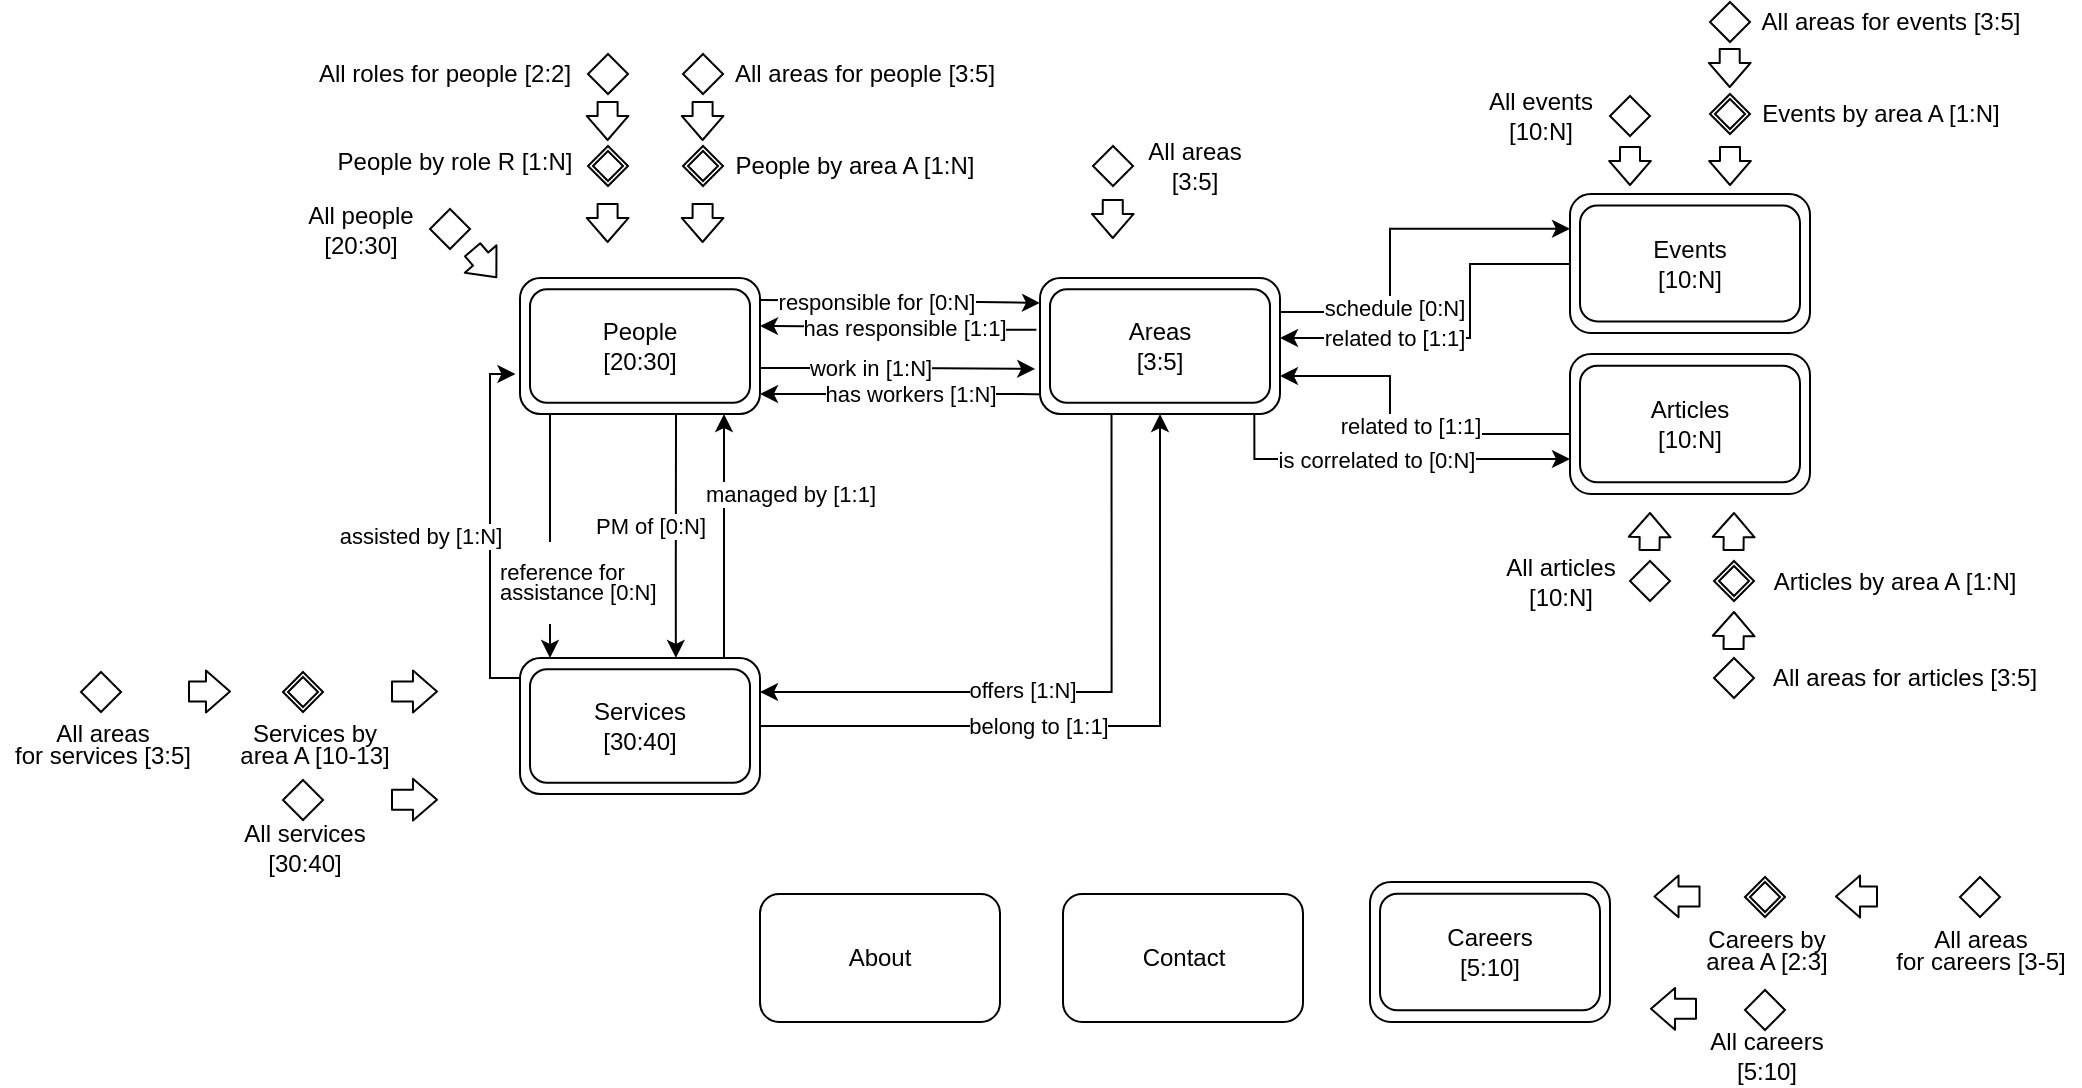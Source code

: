 <mxfile version="14.5.3" type="device"><diagram id="WO7Ajb4kS-5hXxbeCt3a" name="Pagina-1"><mxGraphModel dx="1207" dy="492" grid="1" gridSize="10" guides="1" tooltips="1" connect="1" arrows="1" fold="1" page="1" pageScale="1" pageWidth="1654" pageHeight="2336" math="0" shadow="0"><root><mxCell id="0"/><mxCell id="1" parent="0"/><mxCell id="OqesOOivZSoyTRsLDqUR-17" value="" style="rhombus;whiteSpace=wrap;html=1;rounded=0;sketch=0;direction=south;" parent="1" vertex="1"><mxGeometry x="1237.5" y="571.5" width="20" height="20" as="geometry"/></mxCell><mxCell id="OqesOOivZSoyTRsLDqUR-18" value="&lt;p style=&quot;line-height: 90%&quot;&gt;Careers by &lt;br&gt;area A [2:3]&lt;/p&gt;" style="text;html=1;align=center;verticalAlign=middle;resizable=0;points=[];autosize=1;direction=south;" parent="1" vertex="1"><mxGeometry x="1207.5" y="583" width="80" height="50" as="geometry"/></mxCell><mxCell id="2VBLItTMHdDEBhTL7Nxq-26" style="edgeStyle=orthogonalEdgeStyle;rounded=0;orthogonalLoop=1;jettySize=auto;html=1;endArrow=none;endFill=0;startArrow=classic;startFill=1;" parent="1" edge="1"><mxGeometry relative="1" as="geometry"><mxPoint x="745" y="330" as="sourcePoint"/><mxPoint x="890" y="330.25" as="targetPoint"/><Array as="points"><mxPoint x="875" y="330.5"/><mxPoint x="915" y="330.5"/></Array></mxGeometry></mxCell><mxCell id="2VBLItTMHdDEBhTL7Nxq-27" value="has workers [1:N]" style="edgeLabel;html=1;align=center;verticalAlign=middle;resizable=0;points=[];" parent="2VBLItTMHdDEBhTL7Nxq-26" vertex="1" connectable="0"><mxGeometry x="-0.181" relative="1" as="geometry"><mxPoint x="14.76" as="offset"/></mxGeometry></mxCell><mxCell id="2VBLItTMHdDEBhTL7Nxq-4" value="About" style="rounded=1;whiteSpace=wrap;html=1;sketch=0;" parent="1" vertex="1"><mxGeometry x="745" y="580" width="120" height="64" as="geometry"/></mxCell><mxCell id="2VBLItTMHdDEBhTL7Nxq-7" value="" style="group" parent="1" vertex="1" connectable="0"><mxGeometry x="625" y="272" width="120" height="68" as="geometry"/></mxCell><mxCell id="2VBLItTMHdDEBhTL7Nxq-8" value="" style="group" parent="2VBLItTMHdDEBhTL7Nxq-7" vertex="1" connectable="0"><mxGeometry width="120" height="68" as="geometry"/></mxCell><mxCell id="2VBLItTMHdDEBhTL7Nxq-3" value="" style="rounded=1;whiteSpace=wrap;html=1;perimeterSpacing=0;sketch=0;" parent="2VBLItTMHdDEBhTL7Nxq-8" vertex="1"><mxGeometry width="120" height="68" as="geometry"/></mxCell><mxCell id="2VBLItTMHdDEBhTL7Nxq-6" value="People&lt;br&gt;[20:30]" style="rounded=1;whiteSpace=wrap;html=1;sketch=0;" parent="2VBLItTMHdDEBhTL7Nxq-8" vertex="1"><mxGeometry x="5" y="5.667" width="110" height="56.667" as="geometry"/></mxCell><mxCell id="2VBLItTMHdDEBhTL7Nxq-9" value="" style="rhombus;whiteSpace=wrap;html=1;rounded=0;sketch=0;" parent="1" vertex="1"><mxGeometry x="580" y="237.5" width="20" height="20" as="geometry"/></mxCell><mxCell id="2VBLItTMHdDEBhTL7Nxq-10" value="All people&lt;br&gt;[20:30]" style="text;html=1;align=center;verticalAlign=middle;resizable=0;points=[];autosize=1;" parent="1" vertex="1"><mxGeometry x="510" y="232.5" width="70" height="30" as="geometry"/></mxCell><mxCell id="2VBLItTMHdDEBhTL7Nxq-81" style="edgeStyle=orthogonalEdgeStyle;rounded=0;orthogonalLoop=1;jettySize=auto;html=1;exitX=0.5;exitY=1;exitDx=0;exitDy=0;entryX=1;entryY=0.5;entryDx=0;entryDy=0;startArrow=classic;startFill=1;endArrow=none;endFill=0;" parent="1" source="2VBLItTMHdDEBhTL7Nxq-12" target="2VBLItTMHdDEBhTL7Nxq-14" edge="1"><mxGeometry relative="1" as="geometry"><Array as="points"><mxPoint x="945" y="496"/></Array></mxGeometry></mxCell><mxCell id="2VBLItTMHdDEBhTL7Nxq-83" value="belong to [1:1]" style="edgeLabel;html=1;align=center;verticalAlign=middle;resizable=0;points=[];" parent="2VBLItTMHdDEBhTL7Nxq-81" vertex="1" connectable="0"><mxGeometry x="0.22" relative="1" as="geometry"><mxPoint as="offset"/></mxGeometry></mxCell><mxCell id="2VBLItTMHdDEBhTL7Nxq-105" style="edgeStyle=orthogonalEdgeStyle;rounded=0;orthogonalLoop=1;jettySize=auto;html=1;entryX=0;entryY=0.5;entryDx=0;entryDy=0;startArrow=classic;startFill=1;endArrow=none;endFill=0;" parent="1" target="2VBLItTMHdDEBhTL7Nxq-16" edge="1"><mxGeometry relative="1" as="geometry"><Array as="points"><mxPoint x="1100" y="302"/><mxPoint x="1100" y="265"/><mxPoint x="1150" y="265"/></Array><mxPoint x="1005" y="302" as="sourcePoint"/></mxGeometry></mxCell><mxCell id="2VBLItTMHdDEBhTL7Nxq-109" value="related to [1:1]" style="edgeLabel;html=1;align=center;verticalAlign=middle;resizable=0;points=[];" parent="2VBLItTMHdDEBhTL7Nxq-105" vertex="1" connectable="0"><mxGeometry x="-0.306" relative="1" as="geometry"><mxPoint x="-6.38" y="-0.02" as="offset"/></mxGeometry></mxCell><mxCell id="2VBLItTMHdDEBhTL7Nxq-106" style="edgeStyle=orthogonalEdgeStyle;rounded=0;orthogonalLoop=1;jettySize=auto;html=1;exitX=1;exitY=0.75;exitDx=0;exitDy=0;entryX=0;entryY=0.5;entryDx=0;entryDy=0;startArrow=classic;startFill=1;endArrow=none;endFill=0;" parent="1" edge="1"><mxGeometry relative="1" as="geometry"><mxPoint x="1005.0" y="321" as="sourcePoint"/><mxPoint x="1150.0" y="350" as="targetPoint"/><Array as="points"><mxPoint x="1060" y="321"/><mxPoint x="1060" y="350"/></Array></mxGeometry></mxCell><mxCell id="2VBLItTMHdDEBhTL7Nxq-108" value="related to [1:1]" style="edgeLabel;html=1;align=center;verticalAlign=middle;resizable=0;points=[];" parent="2VBLItTMHdDEBhTL7Nxq-106" vertex="1" connectable="0"><mxGeometry x="-0.044" y="-1" relative="1" as="geometry"><mxPoint x="11" y="-3.33" as="offset"/></mxGeometry></mxCell><mxCell id="2VBLItTMHdDEBhTL7Nxq-47" style="edgeStyle=orthogonalEdgeStyle;rounded=0;orthogonalLoop=1;jettySize=auto;html=1;startArrow=classic;startFill=1;endArrow=none;endFill=0;exitX=0.616;exitY=-0.001;exitDx=0;exitDy=0;exitPerimeter=0;" parent="1" edge="1"><mxGeometry relative="1" as="geometry"><mxPoint x="702.92" y="461.94" as="sourcePoint"/><mxPoint x="703" y="340" as="targetPoint"/><Array as="points"><mxPoint x="703" y="420"/><mxPoint x="703" y="420"/></Array></mxGeometry></mxCell><mxCell id="2VBLItTMHdDEBhTL7Nxq-49" value="PM of [0:N]" style="edgeLabel;html=1;align=center;verticalAlign=middle;resizable=0;points=[];" parent="2VBLItTMHdDEBhTL7Nxq-47" vertex="1" connectable="0"><mxGeometry x="0.073" y="2" relative="1" as="geometry"><mxPoint x="-10.94" y="-0.34" as="offset"/></mxGeometry></mxCell><mxCell id="2VBLItTMHdDEBhTL7Nxq-59" style="edgeStyle=orthogonalEdgeStyle;rounded=0;orthogonalLoop=1;jettySize=auto;html=1;exitX=0.5;exitY=0;exitDx=0;exitDy=0;startArrow=classic;startFill=1;endArrow=none;endFill=0;" parent="1" edge="1"><mxGeometry relative="1" as="geometry"><mxPoint x="640" y="462.0" as="sourcePoint"/><mxPoint x="640" y="340" as="targetPoint"/><Array as="points"><mxPoint x="640" y="400"/><mxPoint x="640" y="400"/></Array></mxGeometry></mxCell><mxCell id="2VBLItTMHdDEBhTL7Nxq-61" value="&lt;p style=&quot;line-height: 90%&quot;&gt;reference for &lt;br&gt;assistance [0:N]&lt;/p&gt;" style="edgeLabel;html=1;align=left;verticalAlign=middle;resizable=0;points=[];" parent="2VBLItTMHdDEBhTL7Nxq-59" vertex="1" connectable="0"><mxGeometry x="-0.298" y="-1" relative="1" as="geometry"><mxPoint x="-28" y="4.26" as="offset"/></mxGeometry></mxCell><mxCell id="2VBLItTMHdDEBhTL7Nxq-79" style="edgeStyle=orthogonalEdgeStyle;rounded=0;orthogonalLoop=1;jettySize=auto;html=1;exitX=1;exitY=0.25;exitDx=0;exitDy=0;entryX=0.298;entryY=0.981;entryDx=0;entryDy=0;entryPerimeter=0;startArrow=classic;startFill=1;endArrow=none;endFill=0;" parent="1" source="2VBLItTMHdDEBhTL7Nxq-14" target="2VBLItTMHdDEBhTL7Nxq-12" edge="1"><mxGeometry relative="1" as="geometry"/></mxCell><mxCell id="2VBLItTMHdDEBhTL7Nxq-84" value="offers [1:N]" style="edgeLabel;html=1;align=center;verticalAlign=middle;resizable=0;points=[];" parent="2VBLItTMHdDEBhTL7Nxq-79" vertex="1" connectable="0"><mxGeometry x="-0.172" y="1" relative="1" as="geometry"><mxPoint as="offset"/></mxGeometry></mxCell><mxCell id="2VBLItTMHdDEBhTL7Nxq-97" style="edgeStyle=orthogonalEdgeStyle;rounded=0;orthogonalLoop=1;jettySize=auto;html=1;exitX=0;exitY=0.25;exitDx=0;exitDy=0;entryX=1;entryY=0.25;entryDx=0;entryDy=0;startArrow=classic;startFill=1;endArrow=none;endFill=0;" parent="1" source="2VBLItTMHdDEBhTL7Nxq-16" target="2VBLItTMHdDEBhTL7Nxq-12" edge="1"><mxGeometry relative="1" as="geometry"><Array as="points"><mxPoint x="1060" y="247"/><mxPoint x="1060" y="289"/></Array></mxGeometry></mxCell><mxCell id="2VBLItTMHdDEBhTL7Nxq-99" value="schedule [0:N]" style="edgeLabel;html=1;align=center;verticalAlign=middle;resizable=0;points=[];" parent="2VBLItTMHdDEBhTL7Nxq-97" vertex="1" connectable="0"><mxGeometry x="0.456" y="-1" relative="1" as="geometry"><mxPoint x="6" y="-1.5" as="offset"/></mxGeometry></mxCell><mxCell id="2VBLItTMHdDEBhTL7Nxq-20" style="edgeStyle=orthogonalEdgeStyle;rounded=0;orthogonalLoop=1;jettySize=auto;html=1;entryX=0;entryY=0.183;entryDx=0;entryDy=0;entryPerimeter=0;" parent="1" target="2VBLItTMHdDEBhTL7Nxq-12" edge="1"><mxGeometry relative="1" as="geometry"><mxPoint x="745" y="283" as="sourcePoint"/><mxPoint x="855" y="283" as="targetPoint"/></mxGeometry></mxCell><mxCell id="2VBLItTMHdDEBhTL7Nxq-21" value="responsible for [0:N]" style="edgeLabel;html=1;align=center;verticalAlign=middle;resizable=0;points=[];" parent="2VBLItTMHdDEBhTL7Nxq-20" vertex="1" connectable="0"><mxGeometry x="-0.181" relative="1" as="geometry"><mxPoint as="offset"/></mxGeometry></mxCell><mxCell id="2VBLItTMHdDEBhTL7Nxq-22" style="edgeStyle=orthogonalEdgeStyle;rounded=0;orthogonalLoop=1;jettySize=auto;html=1;entryX=-0.015;entryY=0.381;entryDx=0;entryDy=0;endArrow=none;endFill=0;startArrow=classic;startFill=1;entryPerimeter=0;" parent="1" target="2VBLItTMHdDEBhTL7Nxq-12" edge="1"><mxGeometry relative="1" as="geometry"><mxPoint x="745" y="296" as="sourcePoint"/><mxPoint x="855" y="296" as="targetPoint"/></mxGeometry></mxCell><mxCell id="2VBLItTMHdDEBhTL7Nxq-23" value="has responsible [1:1]" style="edgeLabel;html=1;align=center;verticalAlign=middle;resizable=0;points=[];" parent="2VBLItTMHdDEBhTL7Nxq-22" vertex="1" connectable="0"><mxGeometry x="-0.181" relative="1" as="geometry"><mxPoint x="14.76" as="offset"/></mxGeometry></mxCell><mxCell id="2VBLItTMHdDEBhTL7Nxq-24" style="edgeStyle=orthogonalEdgeStyle;rounded=0;orthogonalLoop=1;jettySize=auto;html=1;entryX=-0.02;entryY=0.61;entryDx=0;entryDy=0;entryPerimeter=0;" parent="1" edge="1"><mxGeometry relative="1" as="geometry"><mxPoint x="745" y="313.52" as="sourcePoint"/><mxPoint x="882.6" y="317.48" as="targetPoint"/><Array as="points"><mxPoint x="745" y="317"/><mxPoint x="815" y="317"/></Array></mxGeometry></mxCell><mxCell id="2VBLItTMHdDEBhTL7Nxq-25" value="work in [1:N]" style="edgeLabel;html=1;align=center;verticalAlign=middle;resizable=0;points=[];" parent="2VBLItTMHdDEBhTL7Nxq-24" vertex="1" connectable="0"><mxGeometry x="-0.181" relative="1" as="geometry"><mxPoint as="offset"/></mxGeometry></mxCell><mxCell id="2VBLItTMHdDEBhTL7Nxq-28" value="" style="rhombus;whiteSpace=wrap;html=1;rounded=0;sketch=0;" parent="1" vertex="1"><mxGeometry x="706.5" y="206" width="20" height="20" as="geometry"/></mxCell><mxCell id="2VBLItTMHdDEBhTL7Nxq-29" value="People by area A [1:N]" style="text;html=1;align=center;verticalAlign=middle;resizable=0;points=[];autosize=1;" parent="1" vertex="1"><mxGeometry x="726.5" y="206" width="130" height="20" as="geometry"/></mxCell><mxCell id="2VBLItTMHdDEBhTL7Nxq-30" value="" style="shape=flexArrow;endArrow=classic;html=1;endWidth=9.903;endSize=3.674;" parent="1" edge="1"><mxGeometry width="50" height="50" relative="1" as="geometry"><mxPoint x="716.3" y="234.5" as="sourcePoint"/><mxPoint x="716.3" y="254.5" as="targetPoint"/></mxGeometry></mxCell><mxCell id="2VBLItTMHdDEBhTL7Nxq-32" value="" style="rhombus;whiteSpace=wrap;html=1;rounded=0;sketch=0;" parent="1" vertex="1"><mxGeometry x="709" y="208.5" width="15" height="15" as="geometry"/></mxCell><mxCell id="2VBLItTMHdDEBhTL7Nxq-33" value="" style="rhombus;whiteSpace=wrap;html=1;rounded=0;sketch=0;" parent="1" vertex="1"><mxGeometry x="706.5" y="160" width="20" height="20" as="geometry"/></mxCell><mxCell id="2VBLItTMHdDEBhTL7Nxq-34" value="All areas for people [3:5]" style="text;html=1;align=center;verticalAlign=middle;resizable=0;points=[];autosize=1;" parent="1" vertex="1"><mxGeometry x="721.5" y="160" width="150" height="20" as="geometry"/></mxCell><mxCell id="2VBLItTMHdDEBhTL7Nxq-37" value="" style="rhombus;whiteSpace=wrap;html=1;rounded=0;sketch=0;" parent="1" vertex="1"><mxGeometry x="659" y="206" width="20" height="20" as="geometry"/></mxCell><mxCell id="2VBLItTMHdDEBhTL7Nxq-38" value="People by role R [1:N]" style="text;html=1;align=center;verticalAlign=middle;resizable=0;points=[];autosize=1;" parent="1" vertex="1"><mxGeometry x="526.5" y="203.5" width="130" height="20" as="geometry"/></mxCell><mxCell id="2VBLItTMHdDEBhTL7Nxq-40" value="" style="rhombus;whiteSpace=wrap;html=1;rounded=0;sketch=0;" parent="1" vertex="1"><mxGeometry x="661.5" y="208.5" width="15" height="15" as="geometry"/></mxCell><mxCell id="2VBLItTMHdDEBhTL7Nxq-41" value="" style="rhombus;whiteSpace=wrap;html=1;rounded=0;sketch=0;" parent="1" vertex="1"><mxGeometry x="659" y="160" width="20" height="20" as="geometry"/></mxCell><mxCell id="2VBLItTMHdDEBhTL7Nxq-42" value="All roles for people [2:2]" style="text;html=1;align=center;verticalAlign=middle;resizable=0;points=[];autosize=1;" parent="1" vertex="1"><mxGeometry x="516.5" y="160" width="140" height="20" as="geometry"/></mxCell><mxCell id="2VBLItTMHdDEBhTL7Nxq-46" style="edgeStyle=orthogonalEdgeStyle;rounded=0;orthogonalLoop=1;jettySize=auto;html=1;entryX=0.75;entryY=0;entryDx=0;entryDy=0;startArrow=classic;startFill=1;endArrow=none;endFill=0;" parent="1" edge="1"><mxGeometry relative="1" as="geometry"><mxPoint x="727" y="340" as="sourcePoint"/><mxPoint x="727" y="462.0" as="targetPoint"/></mxGeometry></mxCell><mxCell id="2VBLItTMHdDEBhTL7Nxq-48" value="managed by [1:1]" style="edgeLabel;html=1;align=center;verticalAlign=middle;resizable=0;points=[];" parent="2VBLItTMHdDEBhTL7Nxq-46" vertex="1" connectable="0"><mxGeometry x="-0.063" y="-1" relative="1" as="geometry"><mxPoint x="34" y="-17.2" as="offset"/></mxGeometry></mxCell><mxCell id="2VBLItTMHdDEBhTL7Nxq-58" style="edgeStyle=orthogonalEdgeStyle;rounded=0;orthogonalLoop=1;jettySize=auto;html=1;entryX=0;entryY=0.167;entryDx=0;entryDy=0;startArrow=classic;startFill=1;endArrow=none;endFill=0;exitX=-0.019;exitY=0.706;exitDx=0;exitDy=0;exitPerimeter=0;entryPerimeter=0;" parent="1" source="2VBLItTMHdDEBhTL7Nxq-3" target="2VBLItTMHdDEBhTL7Nxq-14" edge="1"><mxGeometry relative="1" as="geometry"><mxPoint x="600" y="340" as="sourcePoint"/><mxPoint x="600" y="462.0" as="targetPoint"/><Array as="points"><mxPoint x="610" y="320"/><mxPoint x="610" y="472"/></Array></mxGeometry></mxCell><mxCell id="2VBLItTMHdDEBhTL7Nxq-60" value="assisted by [1:N]" style="edgeLabel;html=1;align=center;verticalAlign=middle;resizable=0;points=[];" parent="2VBLItTMHdDEBhTL7Nxq-58" vertex="1" connectable="0"><mxGeometry x="-0.434" y="-2" relative="1" as="geometry"><mxPoint x="-33" y="42.55" as="offset"/></mxGeometry></mxCell><mxCell id="2VBLItTMHdDEBhTL7Nxq-69" value="" style="rhombus;whiteSpace=wrap;html=1;rounded=0;sketch=0;" parent="1" vertex="1"><mxGeometry x="506.5" y="469" width="20" height="20" as="geometry"/></mxCell><mxCell id="2VBLItTMHdDEBhTL7Nxq-70" value="&lt;p style=&quot;line-height: 90%&quot;&gt;Services by &lt;br&gt;area A [10-13]&lt;/p&gt;" style="text;html=1;align=center;verticalAlign=middle;resizable=0;points=[];autosize=1;" parent="1" vertex="1"><mxGeometry x="476.5" y="480" width="90" height="50" as="geometry"/></mxCell><mxCell id="2VBLItTMHdDEBhTL7Nxq-71" value="" style="shape=flexArrow;endArrow=classic;html=1;endWidth=9.903;endSize=3.674;" parent="1" edge="1"><mxGeometry width="50" height="50" relative="1" as="geometry"><mxPoint x="560.5" y="478.76" as="sourcePoint"/><mxPoint x="584" y="478.76" as="targetPoint"/></mxGeometry></mxCell><mxCell id="2VBLItTMHdDEBhTL7Nxq-72" value="" style="rhombus;whiteSpace=wrap;html=1;rounded=0;sketch=0;" parent="1" vertex="1"><mxGeometry x="509" y="471.5" width="15" height="15" as="geometry"/></mxCell><mxCell id="2VBLItTMHdDEBhTL7Nxq-73" value="" style="rhombus;whiteSpace=wrap;html=1;rounded=0;sketch=0;" parent="1" vertex="1"><mxGeometry x="405.5" y="469" width="20" height="20" as="geometry"/></mxCell><mxCell id="2VBLItTMHdDEBhTL7Nxq-74" value="&lt;p style=&quot;line-height: 90%&quot;&gt;All areas&lt;br&gt;for services [3:5]&lt;/p&gt;" style="text;html=1;align=center;verticalAlign=middle;resizable=0;points=[];autosize=1;" parent="1" vertex="1"><mxGeometry x="365.5" y="480" width="100" height="50" as="geometry"/></mxCell><mxCell id="2VBLItTMHdDEBhTL7Nxq-75" value="" style="shape=flexArrow;endArrow=classic;html=1;endWidth=9.903;endSize=3.674;" parent="1" edge="1"><mxGeometry width="50" height="50" relative="1" as="geometry"><mxPoint x="459" y="478.76" as="sourcePoint"/><mxPoint x="480.5" y="478.76" as="targetPoint"/></mxGeometry></mxCell><mxCell id="2VBLItTMHdDEBhTL7Nxq-76" value="" style="rhombus;whiteSpace=wrap;html=1;rounded=0;sketch=0;" parent="1" vertex="1"><mxGeometry x="506.5" y="523" width="20" height="20" as="geometry"/></mxCell><mxCell id="2VBLItTMHdDEBhTL7Nxq-77" value="All services&lt;br&gt;[30:40]" style="text;html=1;align=center;verticalAlign=middle;resizable=0;points=[];autosize=1;" parent="1" vertex="1"><mxGeometry x="476.5" y="541.5" width="80" height="30" as="geometry"/></mxCell><mxCell id="2VBLItTMHdDEBhTL7Nxq-89" value="" style="rhombus;whiteSpace=wrap;html=1;rounded=0;sketch=0;" parent="1" vertex="1"><mxGeometry x="911.5" y="206" width="20" height="20" as="geometry"/></mxCell><mxCell id="2VBLItTMHdDEBhTL7Nxq-90" value="All areas&lt;br&gt;[3:5]" style="text;html=1;align=center;verticalAlign=middle;resizable=0;points=[];autosize=1;" parent="1" vertex="1"><mxGeometry x="931.5" y="201" width="60" height="30" as="geometry"/></mxCell><mxCell id="2VBLItTMHdDEBhTL7Nxq-94" value="Contact" style="rounded=1;whiteSpace=wrap;html=1;sketch=0;" parent="1" vertex="1"><mxGeometry x="896.5" y="580" width="120" height="64" as="geometry"/></mxCell><mxCell id="2VBLItTMHdDEBhTL7Nxq-107" style="edgeStyle=orthogonalEdgeStyle;rounded=0;orthogonalLoop=1;jettySize=auto;html=1;exitX=0;exitY=0.75;exitDx=0;exitDy=0;entryX=0.893;entryY=1.007;entryDx=0;entryDy=0;entryPerimeter=0;startArrow=classic;startFill=1;endArrow=none;endFill=0;" parent="1" source="2VBLItTMHdDEBhTL7Nxq-100" target="2VBLItTMHdDEBhTL7Nxq-12" edge="1"><mxGeometry relative="1" as="geometry"/></mxCell><mxCell id="2VBLItTMHdDEBhTL7Nxq-110" value="is correlated to [0:N]" style="edgeLabel;html=1;align=center;verticalAlign=middle;resizable=0;points=[];" parent="2VBLItTMHdDEBhTL7Nxq-107" vertex="1" connectable="0"><mxGeometry x="-0.127" relative="1" as="geometry"><mxPoint x="-18.4" as="offset"/></mxGeometry></mxCell><mxCell id="2VBLItTMHdDEBhTL7Nxq-111" value="" style="rhombus;whiteSpace=wrap;html=1;rounded=0;sketch=0;" parent="1" vertex="1"><mxGeometry x="1220" y="180" width="20" height="20" as="geometry"/></mxCell><mxCell id="2VBLItTMHdDEBhTL7Nxq-112" value="Events by area A [1:N]" style="text;html=1;align=center;verticalAlign=middle;resizable=0;points=[];autosize=1;" parent="1" vertex="1"><mxGeometry x="1240" y="180" width="130" height="20" as="geometry"/></mxCell><mxCell id="2VBLItTMHdDEBhTL7Nxq-113" value="" style="shape=flexArrow;endArrow=classic;html=1;endWidth=9.903;endSize=3.674;" parent="1" edge="1"><mxGeometry width="50" height="50" relative="1" as="geometry"><mxPoint x="1230" y="206" as="sourcePoint"/><mxPoint x="1230" y="226" as="targetPoint"/></mxGeometry></mxCell><mxCell id="2VBLItTMHdDEBhTL7Nxq-114" value="" style="rhombus;whiteSpace=wrap;html=1;rounded=0;sketch=0;" parent="1" vertex="1"><mxGeometry x="1222.5" y="182.5" width="15" height="15" as="geometry"/></mxCell><mxCell id="2VBLItTMHdDEBhTL7Nxq-115" value="" style="rhombus;whiteSpace=wrap;html=1;rounded=0;sketch=0;" parent="1" vertex="1"><mxGeometry x="1220" y="134" width="20" height="20" as="geometry"/></mxCell><mxCell id="2VBLItTMHdDEBhTL7Nxq-116" value="All areas for events [3:5]" style="text;html=1;align=center;verticalAlign=middle;resizable=0;points=[];autosize=1;" parent="1" vertex="1"><mxGeometry x="1240" y="134" width="140" height="20" as="geometry"/></mxCell><mxCell id="2VBLItTMHdDEBhTL7Nxq-118" value="" style="rhombus;whiteSpace=wrap;html=1;rounded=0;sketch=0;" parent="1" vertex="1"><mxGeometry x="1170" y="181" width="20" height="20" as="geometry"/></mxCell><mxCell id="2VBLItTMHdDEBhTL7Nxq-119" value="All events&lt;br&gt;[10:N]" style="text;html=1;align=center;verticalAlign=middle;resizable=0;points=[];autosize=1;" parent="1" vertex="1"><mxGeometry x="1100" y="176" width="70" height="30" as="geometry"/></mxCell><mxCell id="2VBLItTMHdDEBhTL7Nxq-120" value="" style="rhombus;whiteSpace=wrap;html=1;rounded=0;sketch=0;" parent="1" vertex="1"><mxGeometry x="1222" y="413.5" width="20" height="20" as="geometry"/></mxCell><mxCell id="2VBLItTMHdDEBhTL7Nxq-121" value="Articles by area A [1:N]" style="text;html=1;align=center;verticalAlign=middle;resizable=0;points=[];autosize=1;" parent="1" vertex="1"><mxGeometry x="1242" y="413.5" width="140" height="20" as="geometry"/></mxCell><mxCell id="2VBLItTMHdDEBhTL7Nxq-122" value="" style="rhombus;whiteSpace=wrap;html=1;rounded=0;sketch=0;" parent="1" vertex="1"><mxGeometry x="1224.5" y="416" width="15" height="15" as="geometry"/></mxCell><mxCell id="2VBLItTMHdDEBhTL7Nxq-125" value="" style="rhombus;whiteSpace=wrap;html=1;rounded=0;sketch=0;" parent="1" vertex="1"><mxGeometry x="1180" y="413.5" width="20" height="20" as="geometry"/></mxCell><mxCell id="2VBLItTMHdDEBhTL7Nxq-126" value="All articles&lt;br&gt;[10:N]" style="text;html=1;align=center;verticalAlign=middle;resizable=0;points=[];autosize=1;" parent="1" vertex="1"><mxGeometry x="1110" y="408.5" width="70" height="30" as="geometry"/></mxCell><mxCell id="2VBLItTMHdDEBhTL7Nxq-127" value="" style="rhombus;whiteSpace=wrap;html=1;rounded=0;sketch=0;" parent="1" vertex="1"><mxGeometry x="1222" y="462" width="20" height="20" as="geometry"/></mxCell><mxCell id="2VBLItTMHdDEBhTL7Nxq-128" value="All areas for articles [3:5]" style="text;html=1;align=center;verticalAlign=middle;resizable=0;points=[];autosize=1;" parent="1" vertex="1"><mxGeometry x="1242" y="462" width="150" height="20" as="geometry"/></mxCell><mxCell id="WD43ELY2r2gLaDlyEaQ2-1" value="" style="shape=flexArrow;endArrow=classic;html=1;endWidth=9.903;endSize=3.674;" parent="1" edge="1"><mxGeometry width="50" height="50" relative="1" as="geometry"><mxPoint x="668.8" y="234.5" as="sourcePoint"/><mxPoint x="668.8" y="254.5" as="targetPoint"/></mxGeometry></mxCell><mxCell id="WD43ELY2r2gLaDlyEaQ2-2" value="" style="shape=flexArrow;endArrow=classic;html=1;endWidth=9.903;endSize=3.674;" parent="1" edge="1"><mxGeometry width="50" height="50" relative="1" as="geometry"><mxPoint x="668.8" y="183.5" as="sourcePoint"/><mxPoint x="668.8" y="203.5" as="targetPoint"/></mxGeometry></mxCell><mxCell id="WD43ELY2r2gLaDlyEaQ2-3" value="" style="shape=flexArrow;endArrow=classic;html=1;endWidth=9.903;endSize=3.674;" parent="1" edge="1"><mxGeometry width="50" height="50" relative="1" as="geometry"><mxPoint x="716.3" y="183.5" as="sourcePoint"/><mxPoint x="716.3" y="203.5" as="targetPoint"/></mxGeometry></mxCell><mxCell id="WD43ELY2r2gLaDlyEaQ2-4" value="" style="shape=flexArrow;endArrow=classic;html=1;endWidth=9.903;endSize=3.674;" parent="1" edge="1"><mxGeometry width="50" height="50" relative="1" as="geometry"><mxPoint x="601" y="257.5" as="sourcePoint"/><mxPoint x="613.5" y="272" as="targetPoint"/></mxGeometry></mxCell><mxCell id="WD43ELY2r2gLaDlyEaQ2-5" value="" style="group" parent="1" vertex="1" connectable="0"><mxGeometry x="885" y="272" width="120" height="68" as="geometry"/></mxCell><mxCell id="2VBLItTMHdDEBhTL7Nxq-12" value="" style="rounded=1;whiteSpace=wrap;html=1;perimeterSpacing=0;sketch=0;" parent="WD43ELY2r2gLaDlyEaQ2-5" vertex="1"><mxGeometry width="120" height="68" as="geometry"/></mxCell><mxCell id="2VBLItTMHdDEBhTL7Nxq-13" value="Areas &lt;br&gt;[3:5]" style="rounded=1;whiteSpace=wrap;html=1;sketch=0;" parent="WD43ELY2r2gLaDlyEaQ2-5" vertex="1"><mxGeometry x="5" y="5.667" width="110" height="56.667" as="geometry"/></mxCell><mxCell id="WD43ELY2r2gLaDlyEaQ2-8" value="" style="shape=flexArrow;endArrow=classic;html=1;endWidth=9.903;endSize=3.674;" parent="1" edge="1"><mxGeometry width="50" height="50" relative="1" as="geometry"><mxPoint x="921.38" y="232.5" as="sourcePoint"/><mxPoint x="921.38" y="252.5" as="targetPoint"/></mxGeometry></mxCell><mxCell id="WD43ELY2r2gLaDlyEaQ2-9" value="" style="shape=flexArrow;endArrow=classic;html=1;endWidth=9.903;endSize=3.674;" parent="1" edge="1"><mxGeometry width="50" height="50" relative="1" as="geometry"><mxPoint x="1229.86" y="157" as="sourcePoint"/><mxPoint x="1229.86" y="177" as="targetPoint"/></mxGeometry></mxCell><mxCell id="WD43ELY2r2gLaDlyEaQ2-10" value="" style="shape=flexArrow;endArrow=classic;html=1;endWidth=9.903;endSize=3.674;" parent="1" edge="1"><mxGeometry width="50" height="50" relative="1" as="geometry"><mxPoint x="1180" y="206" as="sourcePoint"/><mxPoint x="1180" y="226.0" as="targetPoint"/></mxGeometry></mxCell><mxCell id="WD43ELY2r2gLaDlyEaQ2-11" value="" style="shape=flexArrow;endArrow=classic;html=1;endWidth=9.903;endSize=3.674;" parent="1" edge="1"><mxGeometry width="50" height="50" relative="1" as="geometry"><mxPoint x="1231.76" y="408.5" as="sourcePoint"/><mxPoint x="1232" y="389" as="targetPoint"/></mxGeometry></mxCell><mxCell id="WD43ELY2r2gLaDlyEaQ2-12" value="" style="shape=flexArrow;endArrow=classic;html=1;endWidth=9.903;endSize=3.674;" parent="1" edge="1"><mxGeometry width="50" height="50" relative="1" as="geometry"><mxPoint x="1189.76" y="408.5" as="sourcePoint"/><mxPoint x="1190" y="389" as="targetPoint"/></mxGeometry></mxCell><mxCell id="WD43ELY2r2gLaDlyEaQ2-13" value="" style="shape=flexArrow;endArrow=classic;html=1;endWidth=9.903;endSize=3.674;" parent="1" edge="1"><mxGeometry width="50" height="50" relative="1" as="geometry"><mxPoint x="1231.76" y="458" as="sourcePoint"/><mxPoint x="1232" y="438.5" as="targetPoint"/></mxGeometry></mxCell><mxCell id="WD43ELY2r2gLaDlyEaQ2-14" value="" style="group" parent="1" vertex="1" connectable="0"><mxGeometry x="1150" y="230" width="120" height="69.5" as="geometry"/></mxCell><mxCell id="2VBLItTMHdDEBhTL7Nxq-16" value="" style="rounded=1;whiteSpace=wrap;html=1;perimeterSpacing=0;sketch=0;" parent="WD43ELY2r2gLaDlyEaQ2-14" vertex="1"><mxGeometry width="120" height="69.5" as="geometry"/></mxCell><mxCell id="2VBLItTMHdDEBhTL7Nxq-17" value="Events &lt;br&gt;[10:N]" style="rounded=1;whiteSpace=wrap;html=1;sketch=0;" parent="WD43ELY2r2gLaDlyEaQ2-14" vertex="1"><mxGeometry x="5" y="5.792" width="110" height="57.917" as="geometry"/></mxCell><mxCell id="WD43ELY2r2gLaDlyEaQ2-16" value="" style="group" parent="1" vertex="1" connectable="0"><mxGeometry x="1150" y="310" width="120" height="70" as="geometry"/></mxCell><mxCell id="2VBLItTMHdDEBhTL7Nxq-100" value="" style="rounded=1;whiteSpace=wrap;html=1;perimeterSpacing=0;sketch=0;" parent="WD43ELY2r2gLaDlyEaQ2-16" vertex="1"><mxGeometry width="120" height="70" as="geometry"/></mxCell><mxCell id="2VBLItTMHdDEBhTL7Nxq-101" value="Articles&lt;br&gt;[10:N]" style="rounded=1;whiteSpace=wrap;html=1;sketch=0;" parent="WD43ELY2r2gLaDlyEaQ2-16" vertex="1"><mxGeometry x="5" y="5.833" width="110" height="58.333" as="geometry"/></mxCell><mxCell id="WD43ELY2r2gLaDlyEaQ2-21" value="" style="group" parent="1" vertex="1" connectable="0"><mxGeometry x="625" y="462" width="120" height="68" as="geometry"/></mxCell><mxCell id="2VBLItTMHdDEBhTL7Nxq-14" value="" style="rounded=1;whiteSpace=wrap;html=1;perimeterSpacing=0;sketch=0;" parent="WD43ELY2r2gLaDlyEaQ2-21" vertex="1"><mxGeometry width="120" height="68" as="geometry"/></mxCell><mxCell id="2VBLItTMHdDEBhTL7Nxq-15" value="Services&lt;br&gt;[30:40]" style="rounded=1;whiteSpace=wrap;html=1;sketch=0;" parent="WD43ELY2r2gLaDlyEaQ2-21" vertex="1"><mxGeometry x="5" y="5.667" width="110" height="56.667" as="geometry"/></mxCell><mxCell id="OqesOOivZSoyTRsLDqUR-1" value="" style="shape=flexArrow;endArrow=classic;html=1;endWidth=9.903;endSize=3.674;" parent="1" edge="1"><mxGeometry width="50" height="50" relative="1" as="geometry"><mxPoint x="560.5" y="532.86" as="sourcePoint"/><mxPoint x="584" y="532.86" as="targetPoint"/></mxGeometry></mxCell><mxCell id="OqesOOivZSoyTRsLDqUR-3" value="" style="group" parent="1" vertex="1" connectable="0"><mxGeometry x="1050" y="574" width="120" height="70" as="geometry"/></mxCell><mxCell id="OqesOOivZSoyTRsLDqUR-4" value="" style="rounded=1;whiteSpace=wrap;html=1;perimeterSpacing=0;sketch=0;" parent="OqesOOivZSoyTRsLDqUR-3" vertex="1"><mxGeometry width="120" height="70" as="geometry"/></mxCell><mxCell id="OqesOOivZSoyTRsLDqUR-5" value="Careers&lt;br&gt;[5:10]" style="rounded=1;whiteSpace=wrap;html=1;sketch=0;" parent="OqesOOivZSoyTRsLDqUR-3" vertex="1"><mxGeometry x="5" y="5.833" width="110" height="58.333" as="geometry"/></mxCell><mxCell id="OqesOOivZSoyTRsLDqUR-13" value="" style="rhombus;whiteSpace=wrap;html=1;rounded=0;sketch=0;direction=south;" parent="1" vertex="1"><mxGeometry x="1345" y="571.5" width="20" height="20" as="geometry"/></mxCell><mxCell id="OqesOOivZSoyTRsLDqUR-14" value="&lt;p style=&quot;line-height: 90%&quot;&gt;All areas &lt;br&gt;for careers [3-5]&lt;/p&gt;" style="text;html=1;align=center;verticalAlign=middle;resizable=0;points=[];autosize=1;direction=south;" parent="1" vertex="1"><mxGeometry x="1305" y="583" width="100" height="50" as="geometry"/></mxCell><mxCell id="OqesOOivZSoyTRsLDqUR-15" value="" style="shape=flexArrow;endArrow=classic;html=1;endWidth=9.903;endSize=3.674;" parent="1" edge="1"><mxGeometry width="50" height="50" relative="1" as="geometry"><mxPoint x="1215.25" y="581.21" as="sourcePoint"/><mxPoint x="1191.75" y="581.21" as="targetPoint"/></mxGeometry></mxCell><mxCell id="OqesOOivZSoyTRsLDqUR-16" value="" style="rhombus;whiteSpace=wrap;html=1;rounded=0;sketch=0;direction=south;" parent="1" vertex="1"><mxGeometry x="1240" y="574" width="15" height="15" as="geometry"/></mxCell><mxCell id="OqesOOivZSoyTRsLDqUR-19" value="" style="shape=flexArrow;endArrow=classic;html=1;endWidth=9.903;endSize=3.674;" parent="1" edge="1"><mxGeometry width="50" height="50" relative="1" as="geometry"><mxPoint x="1304" y="581.26" as="sourcePoint"/><mxPoint x="1282.5" y="581.26" as="targetPoint"/></mxGeometry></mxCell><mxCell id="OqesOOivZSoyTRsLDqUR-20" value="" style="rhombus;whiteSpace=wrap;html=1;rounded=0;sketch=0;direction=south;" parent="1" vertex="1"><mxGeometry x="1237.5" y="628" width="20" height="20" as="geometry"/></mxCell><mxCell id="OqesOOivZSoyTRsLDqUR-21" value="All careers&lt;br&gt;[5:10]" style="text;html=1;align=center;verticalAlign=middle;resizable=0;points=[];autosize=1;direction=south;" parent="1" vertex="1"><mxGeometry x="1212.5" y="646" width="70" height="30" as="geometry"/></mxCell><mxCell id="OqesOOivZSoyTRsLDqUR-22" value="" style="shape=flexArrow;endArrow=classic;html=1;endWidth=9.903;endSize=3.674;" parent="1" edge="1"><mxGeometry width="50" height="50" relative="1" as="geometry"><mxPoint x="1213.5" y="637.43" as="sourcePoint"/><mxPoint x="1190" y="637.43" as="targetPoint"/></mxGeometry></mxCell></root></mxGraphModel></diagram></mxfile>
